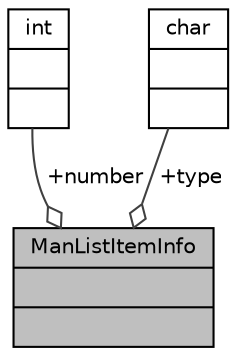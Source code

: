 digraph "ManListItemInfo"
{
 // LATEX_PDF_SIZE
  edge [fontname="Helvetica",fontsize="10",labelfontname="Helvetica",labelfontsize="10"];
  node [fontname="Helvetica",fontsize="10",shape=record];
  Node1 [label="{ManListItemInfo\n||}",height=0.2,width=0.4,color="black", fillcolor="grey75", style="filled", fontcolor="black",tooltip=" "];
  Node2 -> Node1 [color="grey25",fontsize="10",style="solid",label=" +number" ,arrowhead="odiamond"];
  Node2 [label="{int\n||}",height=0.2,width=0.4,color="black", fillcolor="white", style="filled",URL="$classint.html",tooltip=" "];
  Node3 -> Node1 [color="grey25",fontsize="10",style="solid",label=" +type" ,arrowhead="odiamond"];
  Node3 [label="{char\n||}",height=0.2,width=0.4,color="black", fillcolor="white", style="filled",tooltip=" "];
}

